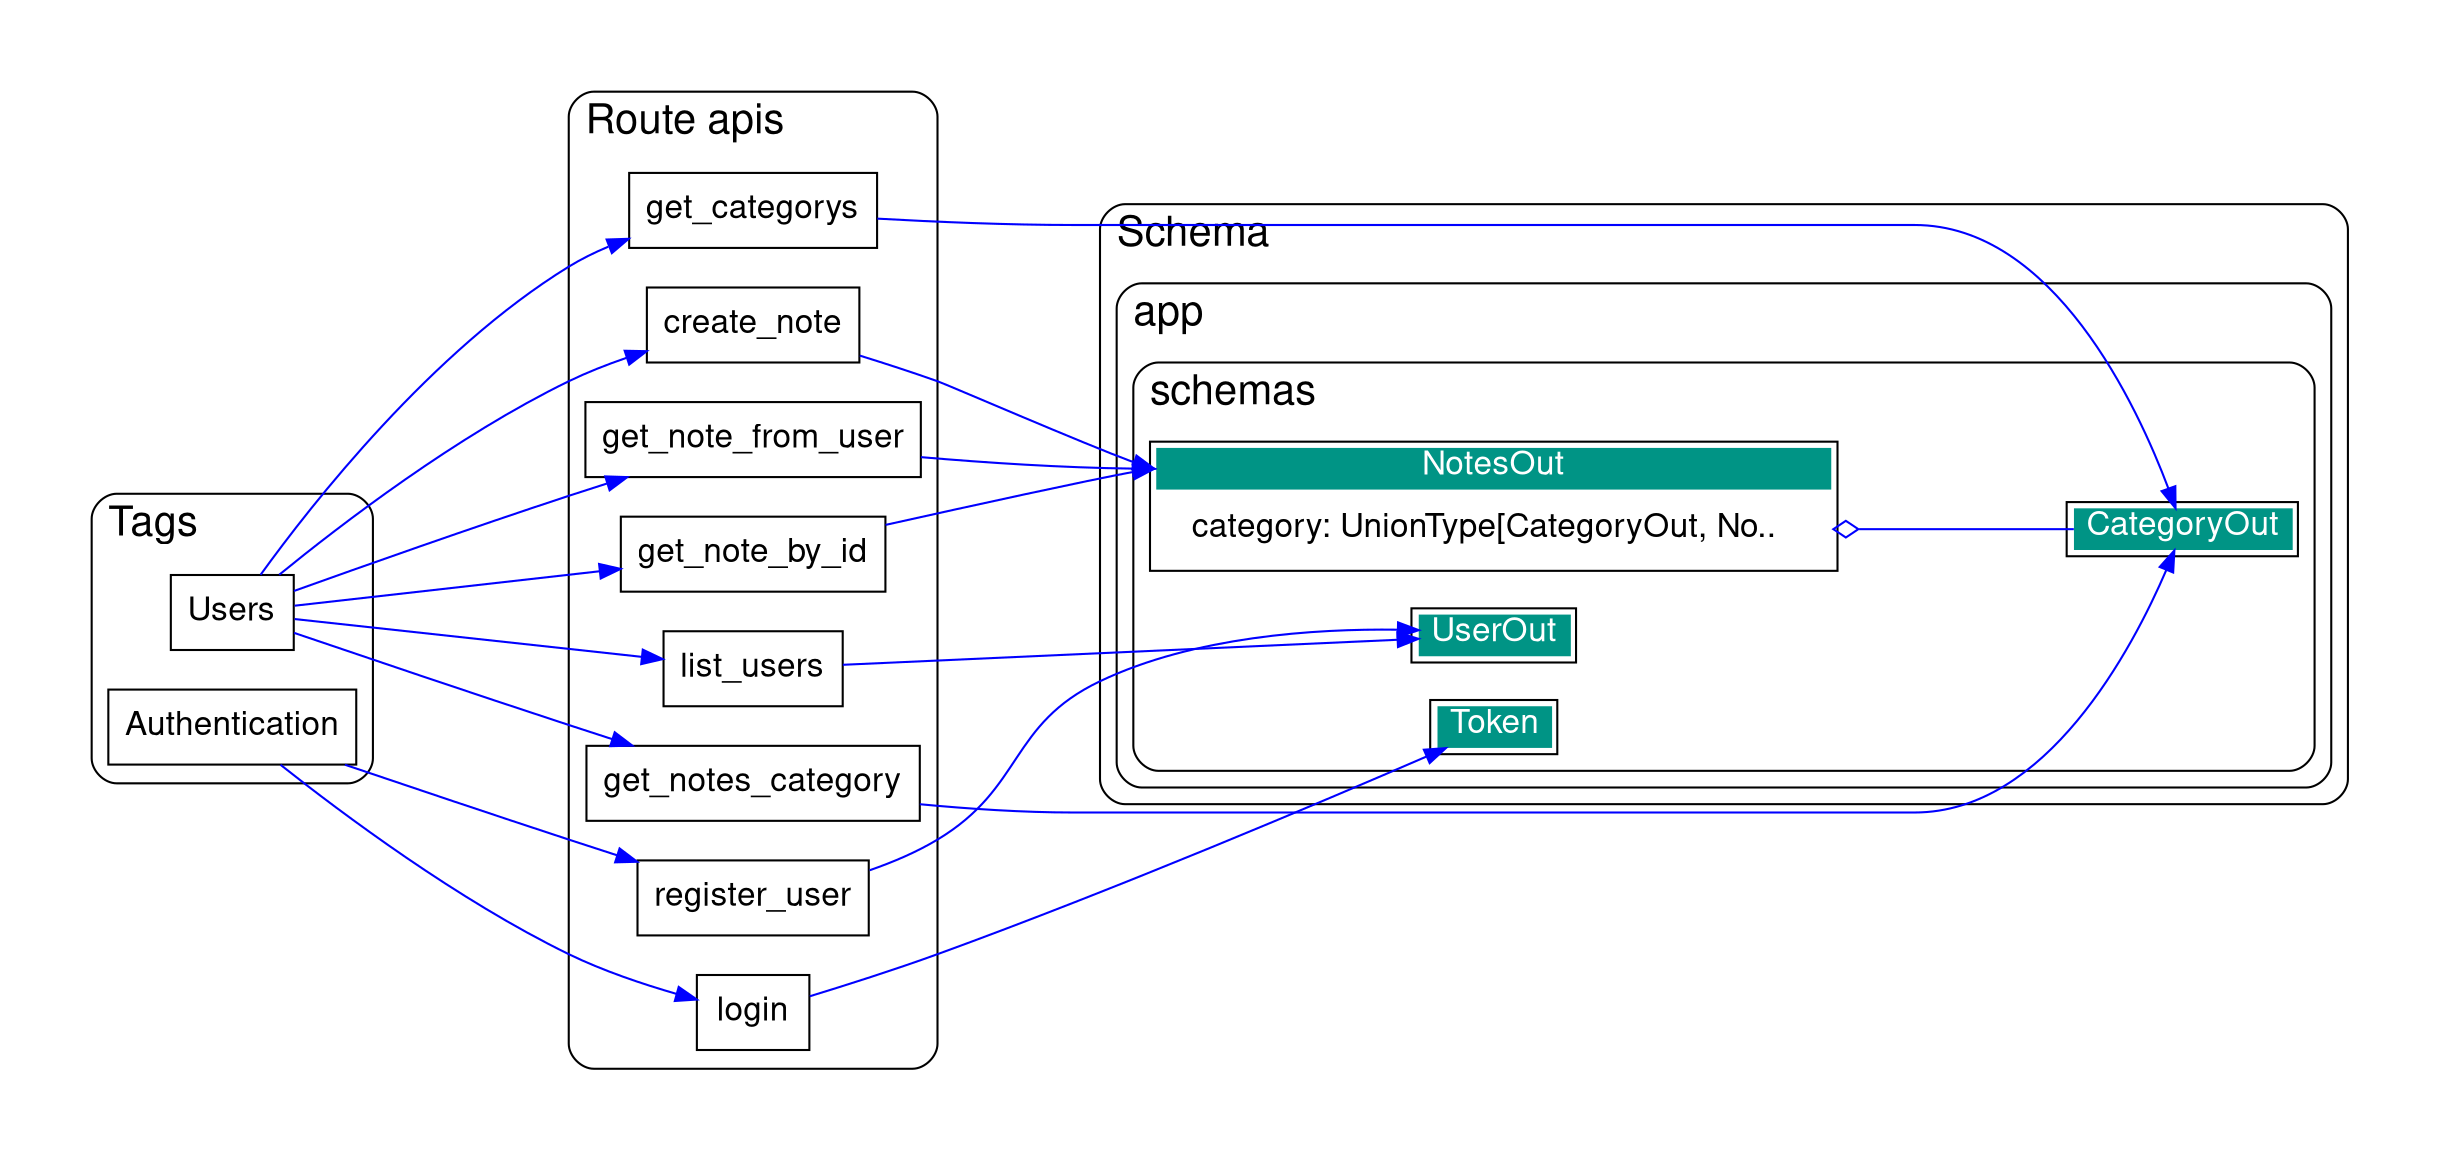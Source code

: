 
        digraph world {
            pad="0.5"
            fontname="Helvetica,Arial,sans-serif"
            node [fontname="Helvetica,Arial,sans-serif"]
            edge [
                fontname="Helvetica,Arial,sans-serif"
                color="blue"
            ]
            graph [
                rankdir = "LR"
            ];
            node [
                fontsize = "16"
            ];

            subgraph cluster_tags { 
                color = "#666"
                label = "Tags"
                labeljust = "l"
                style = "rounded";
                fontsize = "20"
                
            "tag__Users" [
                label = "    Users    "
                shape = "record"
            ];

            "tag__Authentication" [
                label = "    Authentication    "
                shape = "record"
            ];
            }

            subgraph cluster_router {
                color = "#666"
                label = "Route apis"
                labeljust = "l"
                style = "rounded";
                fontsize = "20"
                
            "list_users__users_getuserdata" [
                label = "    list_users    "
                shape = "record"
            ];

            "create_note__users_notes_post" [
                label = "    create_note    "
                shape = "record"
            ];

            "get_note_from_user__users_notes" [
                label = "    get_note_from_user    "
                shape = "record"
            ];

            "get_categorys__users_notes_category" [
                label = "    get_categorys    "
                shape = "record"
            ];

            "get_notes_category__users_notes_by-category_{category_desc}" [
                label = "    get_notes_category    "
                shape = "record"
            ];

            "get_note_by_id__users_notes_{id}" [
                label = "    get_note_by_id    "
                shape = "record"
            ];

            "register_user__auth_register" [
                label = "    register_user    "
                shape = "record"
            ];

            "login__auth_login" [
                label = "    login    "
                shape = "record"
            ];
            }

            subgraph cluster_schema {
                color = "#666"
                label = "Schema"
                labeljust = "l"
                fontsize = "20"
                style = "rounded";
                    
            subgraph cluster_module_app {
                color = "#666"
                label = "app"
                labeljust = "l"
                
                
                
            subgraph cluster_module_app_schemas {
                color = "#666"
                label = "schemas"
                labeljust = "l"
                
                
                "app.schemas.UserOut" [
                    label = <<table border="1" cellborder="0" cellpadding="0" bgcolor="white"> <tr><td cellpadding="1.5" bgcolor="#009485" align="center" colspan="1" port="PK"> <font color="white">UserOut</font> </td> </tr>    </table>>
                    shape = "plain"
                ];

                "app.schemas.NotesOut" [
                    label = <<table border="1" cellborder="0" cellpadding="0" bgcolor="white"> <tr><td cellpadding="1.5" bgcolor="#009485" align="center" colspan="1" port="PK"> <font color="white">NotesOut</font> </td> </tr> <tr><td align="left" port="fcategory" cellpadding="8"><font>  category: UnionType[CategoryOut, No..    </font></td></tr>   </table>>
                    shape = "plain"
                ];

                "app.schemas.CategoryOut" [
                    label = <<table border="1" cellborder="0" cellpadding="0" bgcolor="white"> <tr><td cellpadding="1.5" bgcolor="#009485" align="center" colspan="1" port="PK"> <font color="white">CategoryOut</font> </td> </tr>    </table>>
                    shape = "plain"
                ];

                "app.schemas.Token" [
                    label = <<table border="1" cellborder="0" cellpadding="0" bgcolor="white"> <tr><td cellpadding="1.5" bgcolor="#009485" align="center" colspan="1" port="PK"> <font color="white">Token</font> </td> </tr>    </table>>
                    shape = "plain"
                ];
                
            }
            }
            }

            "tag__Users" -> "list_users__users_getuserdata" [ style = "solid", label = "", minlen=3 ];
"list_users__users_getuserdata" -> "app.schemas.UserOut":PK [ style = "solid", label = "", minlen=3 ];
"tag__Users" -> "create_note__users_notes_post" [ style = "solid", label = "", minlen=3 ];
"create_note__users_notes_post" -> "app.schemas.NotesOut":PK [ style = "solid", label = "", minlen=3 ];
"tag__Users" -> "get_note_from_user__users_notes" [ style = "solid", label = "", minlen=3 ];
"get_note_from_user__users_notes" -> "app.schemas.NotesOut":PK [ style = "solid", label = "", minlen=3 ];
"tag__Users" -> "get_categorys__users_notes_category" [ style = "solid", label = "", minlen=3 ];
"get_categorys__users_notes_category" -> "app.schemas.CategoryOut":PK [ style = "solid", label = "", minlen=3 ];
"tag__Users" -> "get_notes_category__users_notes_by-category_{category_desc}" [ style = "solid", label = "", minlen=3 ];
"get_notes_category__users_notes_by-category_{category_desc}" -> "app.schemas.CategoryOut":PK [ style = "solid", label = "", minlen=3 ];
"tag__Users" -> "get_note_by_id__users_notes_{id}" [ style = "solid", label = "", minlen=3 ];
"get_note_by_id__users_notes_{id}" -> "app.schemas.NotesOut":PK [ style = "solid", label = "", minlen=3 ];
"tag__Authentication" -> "register_user__auth_register" [ style = "solid", label = "", minlen=3 ];
"register_user__auth_register" -> "app.schemas.UserOut":PK [ style = "solid", label = "", minlen=3 ];
"tag__Authentication" -> "login__auth_login" [ style = "solid", label = "", minlen=3 ];
"login__auth_login" -> "app.schemas.Token":PK [ style = "solid", label = "", minlen=3 ];
"app.schemas.NotesOut":fcategory -> "app.schemas.CategoryOut":PK [ style = "solid", arrowtail="odiamond", dir="back", minlen=3 ];
            }
        